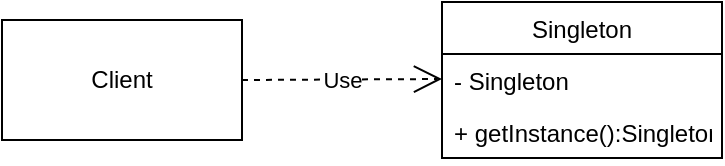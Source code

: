 <mxfile version="13.3.5" type="github"><diagram id="C5RBs43oDa-KdzZeNtuy" name="Page-1"><mxGraphModel dx="1102" dy="620" grid="1" gridSize="10" guides="1" tooltips="1" connect="1" arrows="1" fold="1" page="1" pageScale="1" pageWidth="827" pageHeight="1169" math="0" shadow="0"><root><mxCell id="WIyWlLk6GJQsqaUBKTNV-0"/><mxCell id="WIyWlLk6GJQsqaUBKTNV-1" parent="WIyWlLk6GJQsqaUBKTNV-0"/><mxCell id="qIDqiMHDs2EclS2Ica9s-0" value="Singleton" style="swimlane;fontStyle=0;childLayout=stackLayout;horizontal=1;startSize=26;fillColor=none;horizontalStack=0;resizeParent=1;resizeParentMax=0;resizeLast=0;collapsible=1;marginBottom=0;" vertex="1" parent="WIyWlLk6GJQsqaUBKTNV-1"><mxGeometry x="450" y="140" width="140" height="78" as="geometry"><mxRectangle x="450" y="140" width="80" height="26" as="alternateBounds"/></mxGeometry></mxCell><mxCell id="qIDqiMHDs2EclS2Ica9s-1" value="- Singleton" style="text;strokeColor=none;fillColor=none;align=left;verticalAlign=top;spacingLeft=4;spacingRight=4;overflow=hidden;rotatable=0;points=[[0,0.5],[1,0.5]];portConstraint=eastwest;" vertex="1" parent="qIDqiMHDs2EclS2Ica9s-0"><mxGeometry y="26" width="140" height="26" as="geometry"/></mxCell><mxCell id="qIDqiMHDs2EclS2Ica9s-2" value="+ getInstance():Singleton" style="text;strokeColor=none;fillColor=none;align=left;verticalAlign=top;spacingLeft=4;spacingRight=4;overflow=hidden;rotatable=0;points=[[0,0.5],[1,0.5]];portConstraint=eastwest;" vertex="1" parent="qIDqiMHDs2EclS2Ica9s-0"><mxGeometry y="52" width="140" height="26" as="geometry"/></mxCell><UserObject label="Client" treeRoot="1" id="qIDqiMHDs2EclS2Ica9s-4"><mxCell style="whiteSpace=wrap;html=1;align=center;treeFolding=1;treeMoving=1;newEdgeStyle={&quot;edgeStyle&quot;:&quot;elbowEdgeStyle&quot;,&quot;startArrow&quot;:&quot;none&quot;,&quot;endArrow&quot;:&quot;none&quot;};" vertex="1" parent="WIyWlLk6GJQsqaUBKTNV-1"><mxGeometry x="230" y="149" width="120" height="60" as="geometry"/></mxCell></UserObject><mxCell id="qIDqiMHDs2EclS2Ica9s-7" value="Use" style="endArrow=open;endSize=12;dashed=1;html=1;" edge="1" parent="WIyWlLk6GJQsqaUBKTNV-1"><mxGeometry width="160" relative="1" as="geometry"><mxPoint x="350" y="179" as="sourcePoint"/><mxPoint x="450" y="178.5" as="targetPoint"/></mxGeometry></mxCell></root></mxGraphModel></diagram></mxfile>